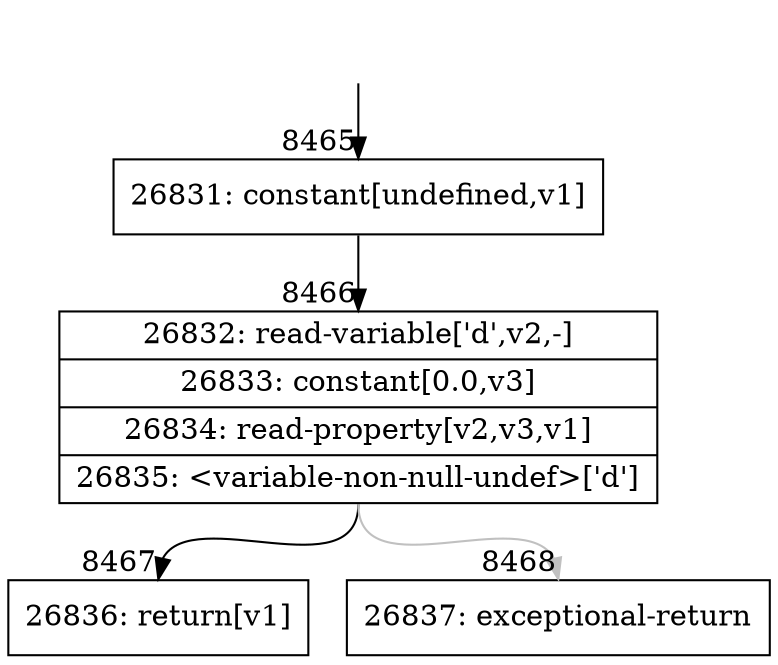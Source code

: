 digraph {
rankdir="TD"
BB_entry806[shape=none,label=""];
BB_entry806 -> BB8465 [tailport=s, headport=n, headlabel="    8465"]
BB8465 [shape=record label="{26831: constant[undefined,v1]}" ] 
BB8465 -> BB8466 [tailport=s, headport=n, headlabel="      8466"]
BB8466 [shape=record label="{26832: read-variable['d',v2,-]|26833: constant[0.0,v3]|26834: read-property[v2,v3,v1]|26835: \<variable-non-null-undef\>['d']}" ] 
BB8466 -> BB8467 [tailport=s, headport=n, headlabel="      8467"]
BB8466 -> BB8468 [tailport=s, headport=n, color=gray, headlabel="      8468"]
BB8467 [shape=record label="{26836: return[v1]}" ] 
BB8468 [shape=record label="{26837: exceptional-return}" ] 
//#$~ 4792
}
